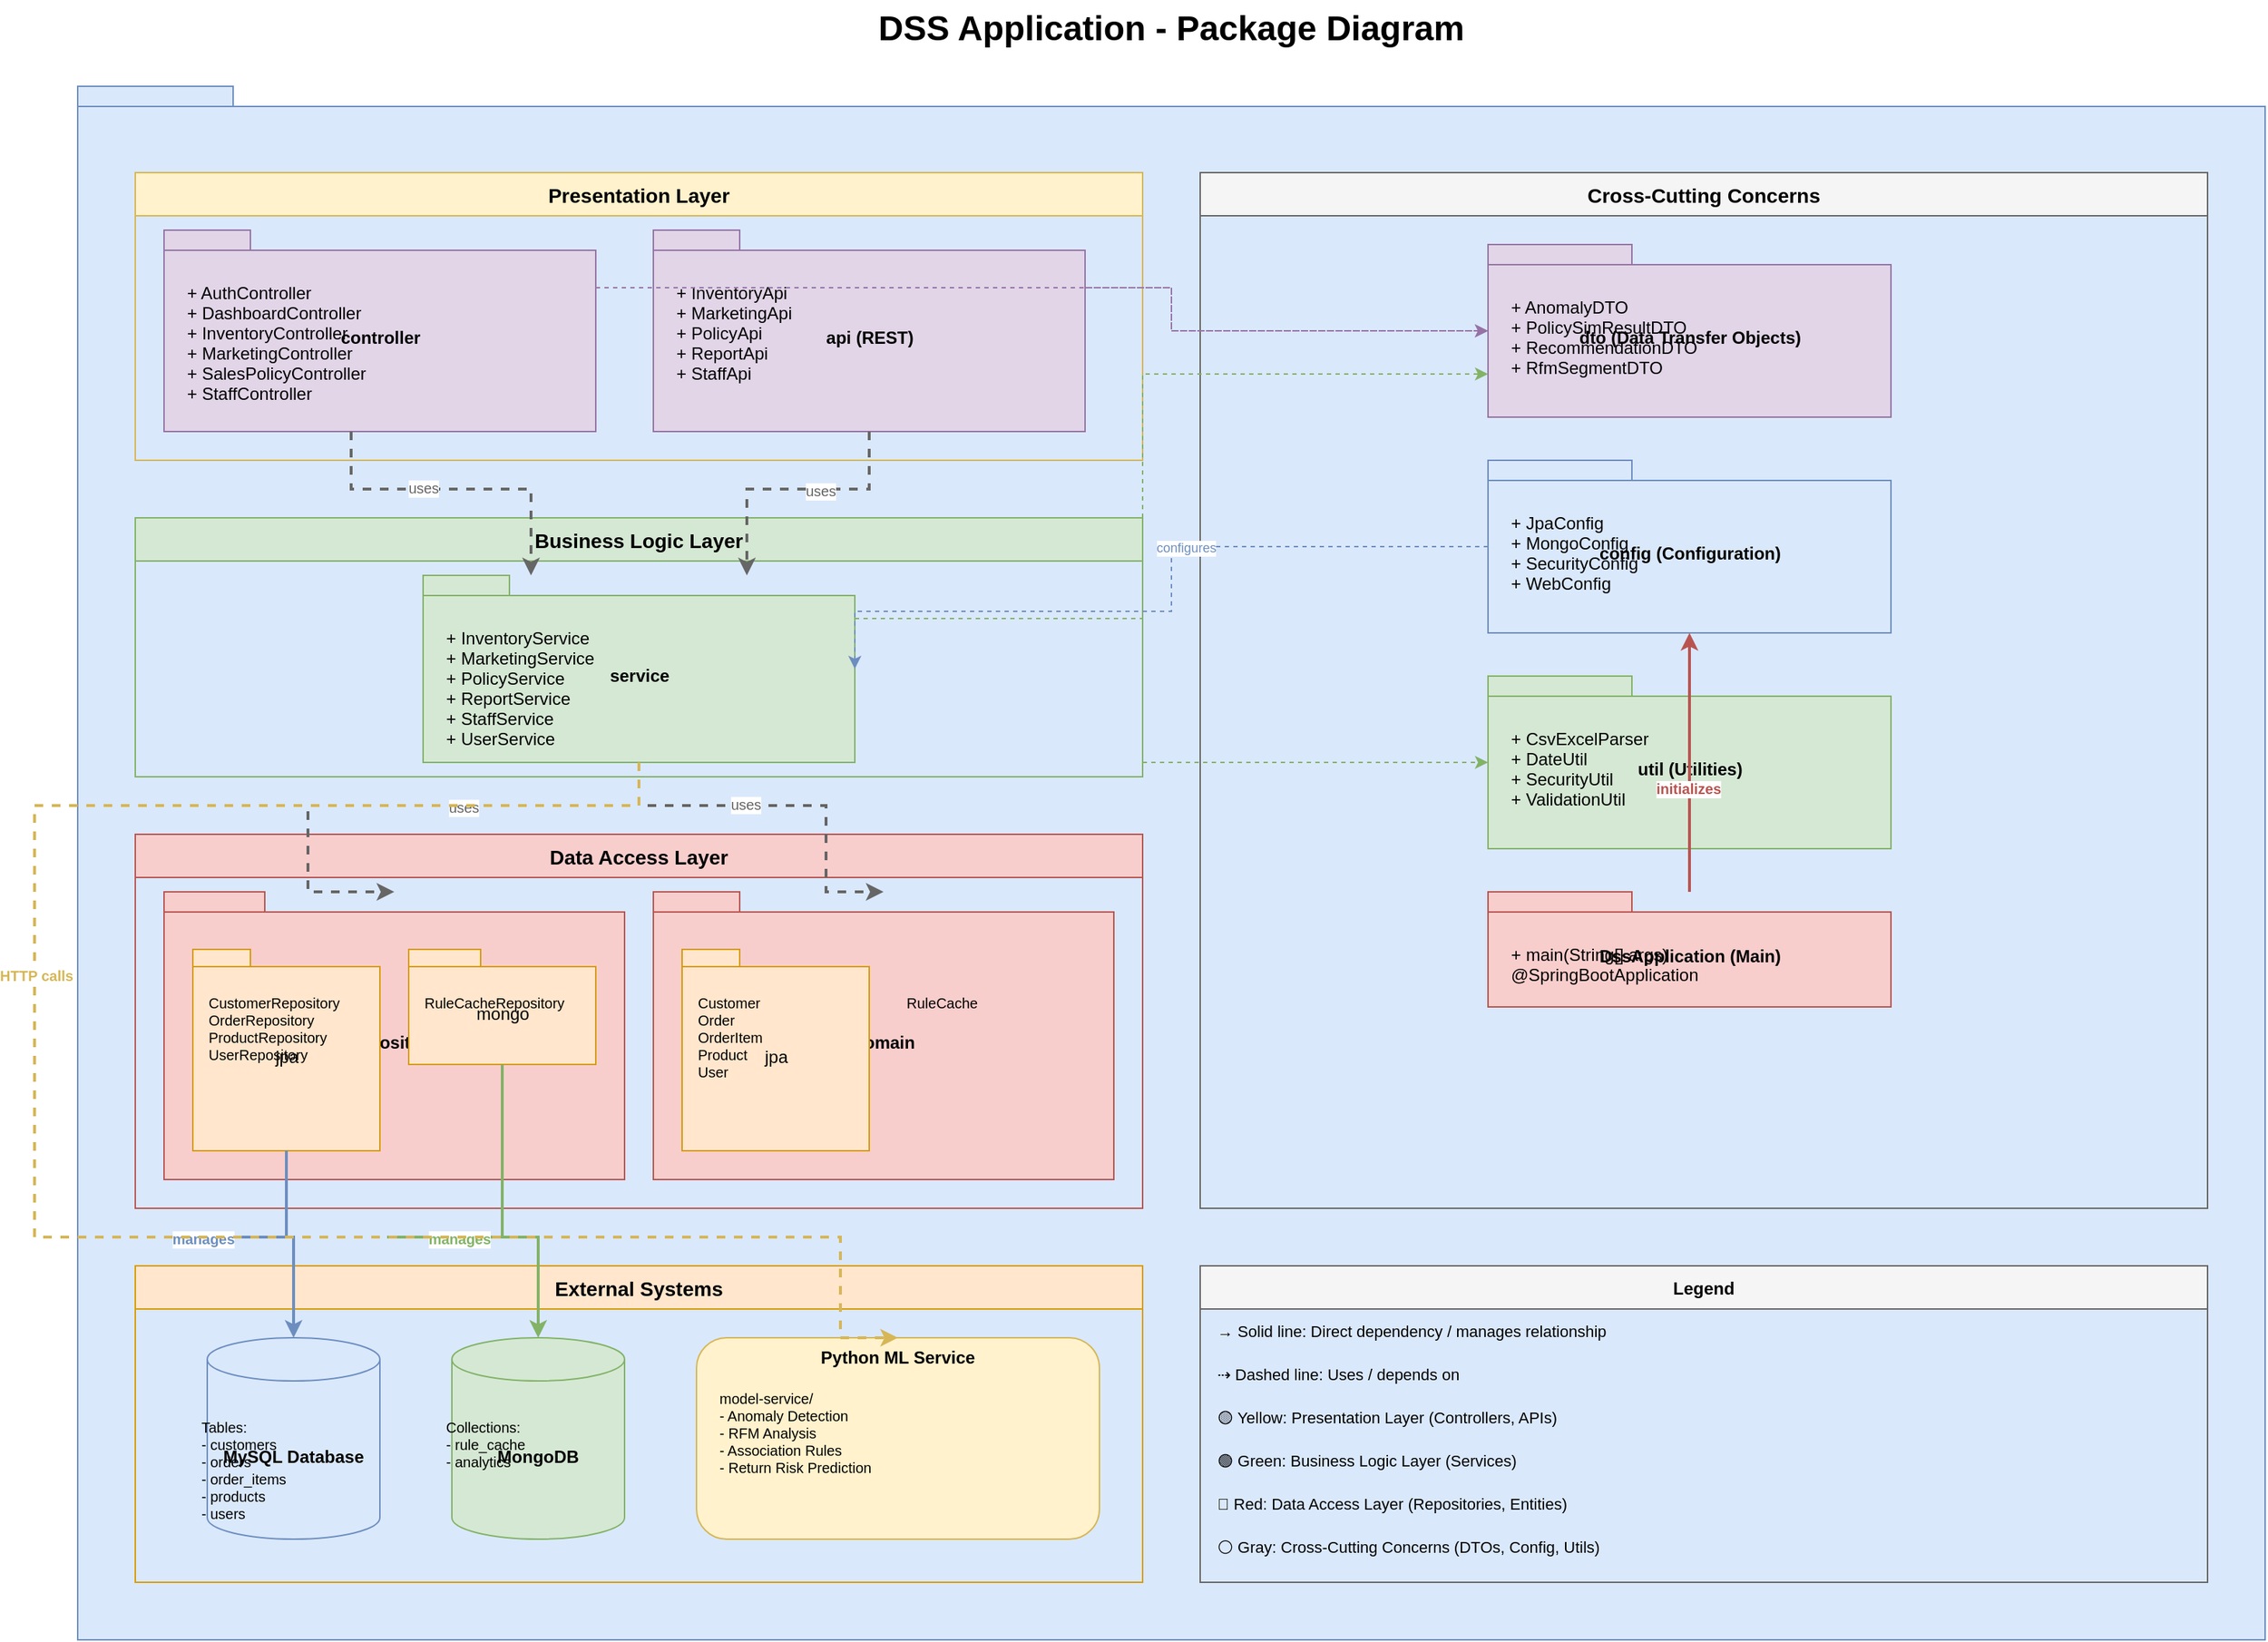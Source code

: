 <mxfile version="28.2.8">
  <diagram name="DSS Package Diagram" id="package-diagram">
    <mxGraphModel dx="3184" dy="826" grid="1" gridSize="10" guides="1" tooltips="1" connect="1" arrows="1" fold="1" page="1" pageScale="1" pageWidth="1600" pageHeight="1200" math="0" shadow="0">
      <root>
        <mxCell id="0" />
        <mxCell id="1" parent="0" />
        <mxCell id="title" value="DSS Application - Package Diagram" style="text;html=1;strokeColor=none;fillColor=none;align=center;verticalAlign=middle;whiteSpace=wrap;rounded=0;fontSize=24;fontStyle=1" parent="1" vertex="1">
          <mxGeometry x="500" y="20" width="600" height="40" as="geometry" />
        </mxCell>
        <mxCell id="main-package" value="" style="shape=folder;fontStyle=1;spacingTop=10;tabWidth=40;tabHeight=14;tabPosition=left;html=1;fillColor=#dae8fc;strokeColor=#6c8ebf;fontSize=16;" parent="1" vertex="1">
          <mxGeometry x="40" y="80" width="1520" height="1080" as="geometry" />
        </mxCell>
        <mxCell id="presentation-layer" value="Presentation Layer" style="swimlane;fontStyle=1;childLayout=stackLayout;horizontal=1;startSize=30;horizontalStack=0;resizeParent=1;resizeParentMax=0;resizeLast=0;collapsible=1;marginBottom=0;fillColor=#fff2cc;strokeColor=#d6b656;fontSize=14;" parent="1" vertex="1">
          <mxGeometry x="80" y="140" width="700" height="200" as="geometry" />
        </mxCell>
        <mxCell id="controller-pkg" value="controller" style="shape=folder;fontStyle=1;spacingTop=10;tabWidth=60;tabHeight=14;tabPosition=left;html=1;fillColor=#e1d5e7;strokeColor=#9673a6;" parent="presentation-layer" vertex="1">
          <mxGeometry x="20" y="40" width="300" height="140" as="geometry" />
        </mxCell>
        <mxCell id="controller-content" value="+ AuthController&#xa;+ DashboardController&#xa;+ InventoryController&#xa;+ MarketingController&#xa;+ SalesPolicyController&#xa;+ StaffController" style="text;strokeColor=none;fillColor=none;align=left;verticalAlign=top;spacingLeft=4;spacingRight=4;overflow=hidden;rotatable=0;points=[[0,0.5],[1,0.5]];portConstraint=eastwest;" parent="presentation-layer" vertex="1">
          <mxGeometry x="30" y="70" width="280" height="100" as="geometry" />
        </mxCell>
        <mxCell id="api-pkg" value="api (REST)" style="shape=folder;fontStyle=1;spacingTop=10;tabWidth=60;tabHeight=14;tabPosition=left;html=1;fillColor=#e1d5e7;strokeColor=#9673a6;" parent="presentation-layer" vertex="1">
          <mxGeometry x="360" y="40" width="300" height="140" as="geometry" />
        </mxCell>
        <mxCell id="api-content" value="+ InventoryApi&#xa;+ MarketingApi&#xa;+ PolicyApi&#xa;+ ReportApi&#xa;+ StaffApi" style="text;strokeColor=none;fillColor=none;align=left;verticalAlign=top;spacingLeft=4;spacingRight=4;overflow=hidden;rotatable=0;points=[[0,0.5],[1,0.5]];portConstraint=eastwest;" parent="presentation-layer" vertex="1">
          <mxGeometry x="370" y="70" width="280" height="100" as="geometry" />
        </mxCell>
        <mxCell id="business-layer" value="Business Logic Layer" style="swimlane;fontStyle=1;childLayout=stackLayout;horizontal=1;startSize=30;horizontalStack=0;resizeParent=1;resizeParentMax=0;resizeLast=0;collapsible=1;marginBottom=0;fillColor=#d5e8d4;strokeColor=#82b366;fontSize=14;" parent="1" vertex="1">
          <mxGeometry x="80" y="380" width="700" height="180" as="geometry" />
        </mxCell>
        <mxCell id="service-pkg" value="service" style="shape=folder;fontStyle=1;spacingTop=10;tabWidth=60;tabHeight=14;tabPosition=left;html=1;fillColor=#d5e8d4;strokeColor=#82b366;" parent="business-layer" vertex="1">
          <mxGeometry x="200" y="40" width="300" height="130" as="geometry" />
        </mxCell>
        <mxCell id="service-content" value="+ InventoryService&#xa;+ MarketingService&#xa;+ PolicyService&#xa;+ ReportService&#xa;+ StaffService&#xa;+ UserService" style="text;strokeColor=none;fillColor=none;align=left;verticalAlign=top;spacingLeft=4;spacingRight=4;overflow=hidden;rotatable=0;points=[[0,0.5],[1,0.5]];portConstraint=eastwest;" parent="business-layer" vertex="1">
          <mxGeometry x="210" y="70" width="280" height="100" as="geometry" />
        </mxCell>
        <mxCell id="data-layer" value="Data Access Layer" style="swimlane;fontStyle=1;childLayout=stackLayout;horizontal=1;startSize=30;horizontalStack=0;resizeParent=1;resizeParentMax=0;resizeLast=0;collapsible=1;marginBottom=0;fillColor=#f8cecc;strokeColor=#b85450;fontSize=14;" parent="1" vertex="1">
          <mxGeometry x="80" y="600" width="700" height="260" as="geometry" />
        </mxCell>
        <mxCell id="repository-pkg" value="repository" style="shape=folder;fontStyle=1;spacingTop=10;tabWidth=70;tabHeight=14;tabPosition=left;html=1;fillColor=#f8cecc;strokeColor=#b85450;" parent="data-layer" vertex="1">
          <mxGeometry x="20" y="40" width="320" height="200" as="geometry" />
        </mxCell>
        <mxCell id="jpa-repo-pkg" value="jpa" style="shape=folder;fontStyle=0;spacingTop=10;tabWidth=40;tabHeight=12;tabPosition=left;html=1;fillColor=#ffe6cc;strokeColor=#d79b00;" parent="data-layer" vertex="1">
          <mxGeometry x="40" y="80" width="130" height="140" as="geometry" />
        </mxCell>
        <mxCell id="jpa-repo-content" value="CustomerRepository&#xa;OrderRepository&#xa;ProductRepository&#xa;UserRepository" style="text;strokeColor=none;fillColor=none;align=left;verticalAlign=top;spacingLeft=4;spacingRight=4;overflow=hidden;rotatable=0;points=[[0,0.5],[1,0.5]];portConstraint=eastwest;fontSize=10;" parent="data-layer" vertex="1">
          <mxGeometry x="45" y="105" width="120" height="70" as="geometry" />
        </mxCell>
        <mxCell id="mongo-repo-pkg" value="mongo" style="shape=folder;fontStyle=0;spacingTop=10;tabWidth=50;tabHeight=12;tabPosition=left;html=1;fillColor=#ffe6cc;strokeColor=#d79b00;" parent="data-layer" vertex="1">
          <mxGeometry x="190" y="80" width="130" height="80" as="geometry" />
        </mxCell>
        <mxCell id="mongo-repo-content" value="RuleCacheRepository" style="text;strokeColor=none;fillColor=none;align=left;verticalAlign=top;spacingLeft=4;spacingRight=4;overflow=hidden;rotatable=0;points=[[0,0.5],[1,0.5]];portConstraint=eastwest;fontSize=10;" parent="data-layer" vertex="1">
          <mxGeometry x="195" y="105" width="120" height="30" as="geometry" />
        </mxCell>
        <mxCell id="domain-pkg" value="domain" style="shape=folder;fontStyle=1;spacingTop=10;tabWidth=60;tabHeight=14;tabPosition=left;html=1;fillColor=#f8cecc;strokeColor=#b85450;" parent="data-layer" vertex="1">
          <mxGeometry x="360" y="40" width="320" height="200" as="geometry" />
        </mxCell>
        <mxCell id="jpa-domain-pkg" value="jpa" style="shape=folder;fontStyle=0;spacingTop=10;tabWidth=40;tabHeight=12;tabPosition=left;html=1;fillColor=#ffe6cc;strokeColor=#d79b00;" parent="data-layer" vertex="1">
          <mxGeometry x="380" y="80" width="130" height="140" as="geometry" />
        </mxCell>
        <mxCell id="jpa-domain-content" value="Customer&#xa;Order&#xa;OrderItem&#xa;Product&#xa;User" style="text;strokeColor=none;fillColor=none;align=left;verticalAlign=top;spacingLeft=4;spacingRight=4;overflow=hidden;rotatable=0;points=[[0,0.5],[1,0.5]];portConstraint=eastwest;fontSize=10;" parent="data-layer" vertex="1">
          <mxGeometry x="385" y="105" width="120" height="80" as="geometry" />
        </mxCell>
        <mxCell id="domain-other" value="RuleCache" style="text;strokeColor=none;fillColor=none;align=left;verticalAlign=top;spacingLeft=4;spacingRight=4;overflow=hidden;rotatable=0;points=[[0,0.5],[1,0.5]];portConstraint=eastwest;fontSize=10;" parent="data-layer" vertex="1">
          <mxGeometry x="530" y="105" width="120" height="30" as="geometry" />
        </mxCell>
        <mxCell id="cross-cutting" value="Cross-Cutting Concerns" style="swimlane;fontStyle=1;childLayout=stackLayout;horizontal=1;startSize=30;horizontalStack=0;resizeParent=1;resizeParentMax=0;resizeLast=0;collapsible=1;marginBottom=0;fillColor=#f5f5f5;strokeColor=#666666;fontSize=14;" parent="1" vertex="1">
          <mxGeometry x="820" y="140" width="700" height="720" as="geometry" />
        </mxCell>
        <mxCell id="dto-pkg" value="dto (Data Transfer Objects)" style="shape=folder;fontStyle=1;spacingTop=10;tabWidth=100;tabHeight=14;tabPosition=left;html=1;fillColor=#e1d5e7;strokeColor=#9673a6;" parent="cross-cutting" vertex="1">
          <mxGeometry x="200" y="50" width="280" height="120" as="geometry" />
        </mxCell>
        <mxCell id="dto-content" value="+ AnomalyDTO&#xa;+ PolicySimResultDTO&#xa;+ RecommendationDTO&#xa;+ RfmSegmentDTO" style="text;strokeColor=none;fillColor=none;align=left;verticalAlign=top;spacingLeft=4;spacingRight=4;overflow=hidden;rotatable=0;points=[[0,0.5],[1,0.5]];portConstraint=eastwest;" parent="cross-cutting" vertex="1">
          <mxGeometry x="210" y="80" width="260" height="80" as="geometry" />
        </mxCell>
        <mxCell id="config-pkg" value="config (Configuration)" style="shape=folder;fontStyle=1;spacingTop=10;tabWidth=100;tabHeight=14;tabPosition=left;html=1;fillColor=#dae8fc;strokeColor=#6c8ebf;" parent="cross-cutting" vertex="1">
          <mxGeometry x="200" y="200" width="280" height="120" as="geometry" />
        </mxCell>
        <mxCell id="config-content" value="+ JpaConfig&#xa;+ MongoConfig&#xa;+ SecurityConfig&#xa;+ WebConfig" style="text;strokeColor=none;fillColor=none;align=left;verticalAlign=top;spacingLeft=4;spacingRight=4;overflow=hidden;rotatable=0;points=[[0,0.5],[1,0.5]];portConstraint=eastwest;" parent="cross-cutting" vertex="1">
          <mxGeometry x="210" y="230" width="260" height="80" as="geometry" />
        </mxCell>
        <mxCell id="util-pkg" value="util (Utilities)" style="shape=folder;fontStyle=1;spacingTop=10;tabWidth=100;tabHeight=14;tabPosition=left;html=1;fillColor=#d5e8d4;strokeColor=#82b366;" parent="cross-cutting" vertex="1">
          <mxGeometry x="200" y="350" width="280" height="120" as="geometry" />
        </mxCell>
        <mxCell id="util-content" value="+ CsvExcelParser&#xa;+ DateUtil&#xa;+ SecurityUtil&#xa;+ ValidationUtil" style="text;strokeColor=none;fillColor=none;align=left;verticalAlign=top;spacingLeft=4;spacingRight=4;overflow=hidden;rotatable=0;points=[[0,0.5],[1,0.5]];portConstraint=eastwest;" parent="cross-cutting" vertex="1">
          <mxGeometry x="210" y="380" width="260" height="80" as="geometry" />
        </mxCell>
        <mxCell id="main-app-pkg" value="DssApplication (Main)" style="shape=folder;fontStyle=1;spacingTop=10;tabWidth=100;tabHeight=14;tabPosition=left;html=1;fillColor=#f8cecc;strokeColor=#b85450;" parent="cross-cutting" vertex="1">
          <mxGeometry x="200" y="500" width="280" height="80" as="geometry" />
        </mxCell>
        <mxCell id="main-app-content" value="+ main(String[] args)&#xa;@SpringBootApplication" style="text;strokeColor=none;fillColor=none;align=left;verticalAlign=top;spacingLeft=4;spacingRight=4;overflow=hidden;rotatable=0;points=[[0,0.5],[1,0.5]];portConstraint=eastwest;" parent="cross-cutting" vertex="1">
          <mxGeometry x="210" y="530" width="260" height="40" as="geometry" />
        </mxCell>
        <mxCell id="external-systems" value="External Systems" style="swimlane;fontStyle=1;childLayout=stackLayout;horizontal=1;startSize=30;horizontalStack=0;resizeParent=1;resizeParentMax=0;resizeLast=0;collapsible=1;marginBottom=0;fillColor=#ffe6cc;strokeColor=#d79b00;fontSize=14;" parent="1" vertex="1">
          <mxGeometry x="80" y="900" width="700" height="220" as="geometry" />
        </mxCell>
        <mxCell id="mysql-db" value="MySQL Database" style="shape=cylinder3;whiteSpace=wrap;html=1;boundedLbl=1;backgroundOutline=1;size=15;fillColor=#dae8fc;strokeColor=#6c8ebf;fontStyle=1" parent="external-systems" vertex="1">
          <mxGeometry x="50" y="50" width="120" height="140" as="geometry" />
        </mxCell>
        <mxCell id="mysql-content" value="Tables:&#xa;- customers&#xa;- orders&#xa;- order_items&#xa;- products&#xa;- users" style="text;strokeColor=none;fillColor=none;align=left;verticalAlign=top;spacingLeft=4;spacingRight=4;overflow=hidden;rotatable=0;points=[[0,0.5],[1,0.5]];portConstraint=eastwest;fontSize=10;" parent="external-systems" vertex="1">
          <mxGeometry x="40" y="100" width="140" height="80" as="geometry" />
        </mxCell>
        <mxCell id="mongo-db" value="MongoDB" style="shape=cylinder3;whiteSpace=wrap;html=1;boundedLbl=1;backgroundOutline=1;size=15;fillColor=#d5e8d4;strokeColor=#82b366;fontStyle=1" parent="external-systems" vertex="1">
          <mxGeometry x="220" y="50" width="120" height="140" as="geometry" />
        </mxCell>
        <mxCell id="mongo-content" value="Collections:&#xa;- rule_cache&#xa;- analytics" style="text;strokeColor=none;fillColor=none;align=left;verticalAlign=top;spacingLeft=4;spacingRight=4;overflow=hidden;rotatable=0;points=[[0,0.5],[1,0.5]];portConstraint=eastwest;fontSize=10;" parent="external-systems" vertex="1">
          <mxGeometry x="210" y="100" width="140" height="50" as="geometry" />
        </mxCell>
        <mxCell id="ml-service" value="Python ML Service" style="rounded=1;whiteSpace=wrap;html=1;fillColor=#fff2cc;strokeColor=#d6b656;fontStyle=1;verticalAlign=top;" parent="external-systems" vertex="1">
          <mxGeometry x="390" y="50" width="280" height="140" as="geometry" />
        </mxCell>
        <mxCell id="ml-content" value="model-service/&#xa;- Anomaly Detection&#xa;- RFM Analysis&#xa;- Association Rules&#xa;- Return Risk Prediction" style="text;strokeColor=none;fillColor=none;align=left;verticalAlign=top;spacingLeft=4;spacingRight=4;overflow=hidden;rotatable=0;points=[[0,0.5],[1,0.5]];portConstraint=eastwest;fontSize=10;" parent="external-systems" vertex="1">
          <mxGeometry x="400" y="80" width="260" height="100" as="geometry" />
        </mxCell>
        <mxCell id="arrow1" style="edgeStyle=orthogonalEdgeStyle;rounded=0;orthogonalLoop=1;jettySize=auto;html=1;entryX=0.25;entryY=0;entryDx=0;entryDy=0;dashed=1;strokeWidth=2;strokeColor=#666666;" parent="1" source="controller-pkg" target="service-pkg" edge="1">
          <mxGeometry relative="1" as="geometry">
            <Array as="points">
              <mxPoint x="230" y="360" />
              <mxPoint x="355" y="360" />
            </Array>
          </mxGeometry>
        </mxCell>
        <mxCell id="arrow1-label" value="uses" style="edgeLabel;html=1;align=center;verticalAlign=middle;resizable=0;points=[];fontSize=10;fontColor=#666666;" parent="arrow1" vertex="1" connectable="0">
          <mxGeometry x="-0.2" y="1" relative="1" as="geometry">
            <mxPoint as="offset" />
          </mxGeometry>
        </mxCell>
        <mxCell id="arrow2" style="edgeStyle=orthogonalEdgeStyle;rounded=0;orthogonalLoop=1;jettySize=auto;html=1;entryX=0.75;entryY=0;entryDx=0;entryDy=0;dashed=1;strokeWidth=2;strokeColor=#666666;" parent="1" source="api-pkg" target="service-pkg" edge="1">
          <mxGeometry relative="1" as="geometry">
            <Array as="points">
              <mxPoint x="590" y="360" />
              <mxPoint x="505" y="360" />
            </Array>
          </mxGeometry>
        </mxCell>
        <mxCell id="arrow2-label" value="uses" style="edgeLabel;html=1;align=center;verticalAlign=middle;resizable=0;points=[];fontSize=10;fontColor=#666666;" parent="arrow2" vertex="1" connectable="0">
          <mxGeometry x="-0.2" y="1" relative="1" as="geometry">
            <mxPoint as="offset" />
          </mxGeometry>
        </mxCell>
        <mxCell id="arrow3" style="edgeStyle=orthogonalEdgeStyle;rounded=0;orthogonalLoop=1;jettySize=auto;html=1;entryX=0.5;entryY=0;entryDx=0;entryDy=0;dashed=1;strokeWidth=2;strokeColor=#666666;" parent="1" source="service-pkg" target="repository-pkg" edge="1">
          <mxGeometry relative="1" as="geometry">
            <Array as="points">
              <mxPoint x="430" y="580" />
              <mxPoint x="200" y="580" />
            </Array>
          </mxGeometry>
        </mxCell>
        <mxCell id="arrow3-label" value="uses" style="edgeLabel;html=1;align=center;verticalAlign=middle;resizable=0;points=[];fontSize=10;fontColor=#666666;" parent="arrow3" vertex="1" connectable="0">
          <mxGeometry x="-0.2" y="1" relative="1" as="geometry">
            <mxPoint as="offset" />
          </mxGeometry>
        </mxCell>
        <mxCell id="arrow4" style="edgeStyle=orthogonalEdgeStyle;rounded=0;orthogonalLoop=1;jettySize=auto;html=1;entryX=0.5;entryY=0;entryDx=0;entryDy=0;dashed=1;strokeWidth=2;strokeColor=#666666;" parent="1" source="service-pkg" target="domain-pkg" edge="1">
          <mxGeometry relative="1" as="geometry">
            <Array as="points">
              <mxPoint x="430" y="580" />
              <mxPoint x="560" y="580" />
            </Array>
          </mxGeometry>
        </mxCell>
        <mxCell id="arrow4-label" value="uses" style="edgeLabel;html=1;align=center;verticalAlign=middle;resizable=0;points=[];fontSize=10;fontColor=#666666;" parent="arrow4" vertex="1" connectable="0">
          <mxGeometry x="-0.2" y="1" relative="1" as="geometry">
            <mxPoint as="offset" />
          </mxGeometry>
        </mxCell>
        <mxCell id="arrow5" style="edgeStyle=orthogonalEdgeStyle;rounded=0;orthogonalLoop=1;jettySize=auto;html=1;entryX=0.5;entryY=0;entryDx=0;entryDy=0;entryPerimeter=0;strokeWidth=2;strokeColor=#6c8ebf;" parent="1" source="jpa-repo-pkg" target="mysql-db" edge="1">
          <mxGeometry relative="1" as="geometry">
            <Array as="points">
              <mxPoint x="105" y="880" />
              <mxPoint x="150" y="880" />
            </Array>
          </mxGeometry>
        </mxCell>
        <mxCell id="arrow5-label" value="manages" style="edgeLabel;html=1;align=center;verticalAlign=middle;resizable=0;points=[];fontSize=10;fontColor=#6c8ebf;fontStyle=1" parent="arrow5" vertex="1" connectable="0">
          <mxGeometry x="-0.2" y="1" relative="1" as="geometry">
            <mxPoint as="offset" />
          </mxGeometry>
        </mxCell>
        <mxCell id="arrow6" style="edgeStyle=orthogonalEdgeStyle;rounded=0;orthogonalLoop=1;jettySize=auto;html=1;entryX=0.5;entryY=0;entryDx=0;entryDy=0;entryPerimeter=0;strokeWidth=2;strokeColor=#82b366;" parent="1" source="mongo-repo-pkg" target="mongo-db" edge="1">
          <mxGeometry relative="1" as="geometry">
            <Array as="points">
              <mxPoint x="255" y="880" />
              <mxPoint x="320" y="880" />
            </Array>
          </mxGeometry>
        </mxCell>
        <mxCell id="arrow6-label" value="manages" style="edgeLabel;html=1;align=center;verticalAlign=middle;resizable=0;points=[];fontSize=10;fontColor=#82b366;fontStyle=1" parent="arrow6" vertex="1" connectable="0">
          <mxGeometry x="-0.2" y="1" relative="1" as="geometry">
            <mxPoint as="offset" />
          </mxGeometry>
        </mxCell>
        <mxCell id="arrow7" style="edgeStyle=orthogonalEdgeStyle;rounded=0;orthogonalLoop=1;jettySize=auto;html=1;entryX=0.5;entryY=0;entryDx=0;entryDy=0;strokeWidth=2;strokeColor=#d6b656;dashed=1;" parent="1" source="service-pkg" target="ml-service" edge="1">
          <mxGeometry relative="1" as="geometry">
            <Array as="points">
              <mxPoint x="430" y="580" />
              <mxPoint x="10" y="580" />
              <mxPoint x="10" y="880" />
              <mxPoint x="570" y="880" />
            </Array>
          </mxGeometry>
        </mxCell>
        <mxCell id="arrow7-label" value="HTTP calls" style="edgeLabel;html=1;align=center;verticalAlign=middle;resizable=0;points=[];fontSize=10;fontColor=#d6b656;fontStyle=1" parent="arrow7" vertex="1" connectable="0">
          <mxGeometry x="-0.2" y="1" relative="1" as="geometry">
            <mxPoint as="offset" />
          </mxGeometry>
        </mxCell>
        <mxCell id="arrow8" style="edgeStyle=orthogonalEdgeStyle;rounded=0;orthogonalLoop=1;jettySize=auto;html=1;entryX=0;entryY=0.5;entryDx=0;entryDy=0;dashed=1;strokeWidth=1;strokeColor=#9673a6;" parent="1" source="controller-pkg" target="dto-pkg" edge="1">
          <mxGeometry relative="1" as="geometry">
            <Array as="points">
              <mxPoint x="380" y="220" />
              <mxPoint x="800" y="220" />
              <mxPoint x="800" y="250" />
            </Array>
          </mxGeometry>
        </mxCell>
        <mxCell id="arrow9" style="edgeStyle=orthogonalEdgeStyle;rounded=0;orthogonalLoop=1;jettySize=auto;html=1;entryX=0;entryY=0.5;entryDx=0;entryDy=0;dashed=1;strokeWidth=1;strokeColor=#9673a6;" parent="1" source="api-pkg" target="dto-pkg" edge="1">
          <mxGeometry relative="1" as="geometry">
            <Array as="points">
              <mxPoint x="740" y="220" />
              <mxPoint x="800" y="220" />
              <mxPoint x="800" y="250" />
            </Array>
          </mxGeometry>
        </mxCell>
        <mxCell id="arrow10" style="edgeStyle=orthogonalEdgeStyle;rounded=0;orthogonalLoop=1;jettySize=auto;html=1;entryX=0;entryY=0.75;entryDx=0;entryDy=0;dashed=1;strokeWidth=1;strokeColor=#82b366;" parent="1" source="service-pkg" target="dto-pkg" edge="1">
          <mxGeometry relative="1" as="geometry">
            <Array as="points">
              <mxPoint x="780" y="450" />
              <mxPoint x="780" y="280" />
            </Array>
          </mxGeometry>
        </mxCell>
        <mxCell id="arrow11" style="edgeStyle=orthogonalEdgeStyle;rounded=0;orthogonalLoop=1;jettySize=auto;html=1;entryX=0;entryY=0.5;entryDx=0;entryDy=0;dashed=1;strokeWidth=1;strokeColor=#82b366;" parent="1" source="service-pkg" target="util-pkg" edge="1">
          <mxGeometry relative="1" as="geometry">
            <Array as="points">
              <mxPoint x="780" y="450" />
              <mxPoint x="780" y="550" />
            </Array>
          </mxGeometry>
        </mxCell>
        <mxCell id="arrow12" style="edgeStyle=orthogonalEdgeStyle;rounded=0;orthogonalLoop=1;jettySize=auto;html=1;entryX=1;entryY=0.5;entryDx=0;entryDy=0;dashed=1;strokeWidth=1;strokeColor=#6c8ebf;" parent="1" source="config-pkg" target="service-pkg" edge="1">
          <mxGeometry relative="1" as="geometry">
            <Array as="points">
              <mxPoint x="800" y="400" />
              <mxPoint x="800" y="445" />
            </Array>
          </mxGeometry>
        </mxCell>
        <mxCell id="arrow12-label" value="configures" style="edgeLabel;html=1;align=center;verticalAlign=middle;resizable=0;points=[];fontSize=9;fontColor=#6c8ebf;" parent="arrow12" vertex="1" connectable="0">
          <mxGeometry x="-0.2" y="1" relative="1" as="geometry">
            <mxPoint as="offset" />
          </mxGeometry>
        </mxCell>
        <mxCell id="arrow13" style="edgeStyle=orthogonalEdgeStyle;rounded=0;orthogonalLoop=1;jettySize=auto;html=1;entryX=0.5;entryY=1;entryDx=0;entryDy=0;strokeWidth=2;strokeColor=#b85450;" parent="1" source="main-app-pkg" target="config-pkg" edge="1">
          <mxGeometry relative="1" as="geometry">
            <Array as="points">
              <mxPoint x="1160" y="680" />
              <mxPoint x="1160" y="480" />
            </Array>
          </mxGeometry>
        </mxCell>
        <mxCell id="arrow13-label" value="initializes" style="edgeLabel;html=1;align=center;verticalAlign=middle;resizable=0;points=[];fontSize=10;fontColor=#b85450;fontStyle=1" parent="arrow13" vertex="1" connectable="0">
          <mxGeometry x="-0.2" y="1" relative="1" as="geometry">
            <mxPoint as="offset" />
          </mxGeometry>
        </mxCell>
        <mxCell id="legend" value="Legend" style="swimlane;fontStyle=1;childLayout=stackLayout;horizontal=1;startSize=30;horizontalStack=0;resizeParent=1;resizeParentMax=0;resizeLast=0;collapsible=1;marginBottom=0;fillColor=#f5f5f5;strokeColor=#666666;fontSize=12;" parent="1" vertex="1">
          <mxGeometry x="820" y="900" width="700" height="220" as="geometry" />
        </mxCell>
        <mxCell id="legend1" value="→ Solid line: Direct dependency / manages relationship" style="text;strokeColor=none;fillColor=none;align=left;verticalAlign=middle;spacingLeft=10;spacingRight=4;overflow=hidden;rotatable=0;points=[[0,0.5],[1,0.5]];portConstraint=eastwest;fontSize=11;" parent="legend" vertex="1">
          <mxGeometry y="30" width="700" height="30" as="geometry" />
        </mxCell>
        <mxCell id="legend2" value="⇢ Dashed line: Uses / depends on" style="text;strokeColor=none;fillColor=none;align=left;verticalAlign=middle;spacingLeft=10;spacingRight=4;overflow=hidden;rotatable=0;points=[[0,0.5],[1,0.5]];portConstraint=eastwest;fontSize=11;" parent="legend" vertex="1">
          <mxGeometry y="60" width="700" height="30" as="geometry" />
        </mxCell>
        <mxCell id="legend3" value="🟡 Yellow: Presentation Layer (Controllers, APIs)" style="text;strokeColor=none;fillColor=none;align=left;verticalAlign=middle;spacingLeft=10;spacingRight=4;overflow=hidden;rotatable=0;points=[[0,0.5],[1,0.5]];portConstraint=eastwest;fontSize=11;" parent="legend" vertex="1">
          <mxGeometry y="90" width="700" height="30" as="geometry" />
        </mxCell>
        <mxCell id="legend4" value="🟢 Green: Business Logic Layer (Services)" style="text;strokeColor=none;fillColor=none;align=left;verticalAlign=middle;spacingLeft=10;spacingRight=4;overflow=hidden;rotatable=0;points=[[0,0.5],[1,0.5]];portConstraint=eastwest;fontSize=11;" parent="legend" vertex="1">
          <mxGeometry y="120" width="700" height="30" as="geometry" />
        </mxCell>
        <mxCell id="legend5" value="🔴 Red: Data Access Layer (Repositories, Entities)" style="text;strokeColor=none;fillColor=none;align=left;verticalAlign=middle;spacingLeft=10;spacingRight=4;overflow=hidden;rotatable=0;points=[[0,0.5],[1,0.5]];portConstraint=eastwest;fontSize=11;" parent="legend" vertex="1">
          <mxGeometry y="150" width="700" height="30" as="geometry" />
        </mxCell>
        <mxCell id="legend6" value="⚪ Gray: Cross-Cutting Concerns (DTOs, Config, Utils)" style="text;strokeColor=none;fillColor=none;align=left;verticalAlign=middle;spacingLeft=10;spacingRight=4;overflow=hidden;rotatable=0;points=[[0,0.5],[1,0.5]];portConstraint=eastwest;fontSize=11;" parent="legend" vertex="1">
          <mxGeometry y="180" width="700" height="30" as="geometry" />
        </mxCell>
      </root>
    </mxGraphModel>
  </diagram>
</mxfile>
